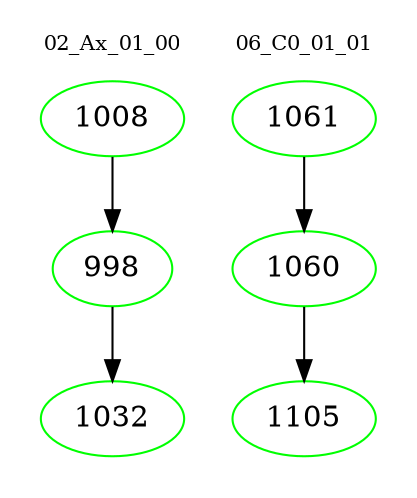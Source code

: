 digraph{
subgraph cluster_0 {
color = white
label = "02_Ax_01_00";
fontsize=10;
T0_1008 [label="1008", color="green"]
T0_1008 -> T0_998 [color="black"]
T0_998 [label="998", color="green"]
T0_998 -> T0_1032 [color="black"]
T0_1032 [label="1032", color="green"]
}
subgraph cluster_1 {
color = white
label = "06_C0_01_01";
fontsize=10;
T1_1061 [label="1061", color="green"]
T1_1061 -> T1_1060 [color="black"]
T1_1060 [label="1060", color="green"]
T1_1060 -> T1_1105 [color="black"]
T1_1105 [label="1105", color="green"]
}
}
